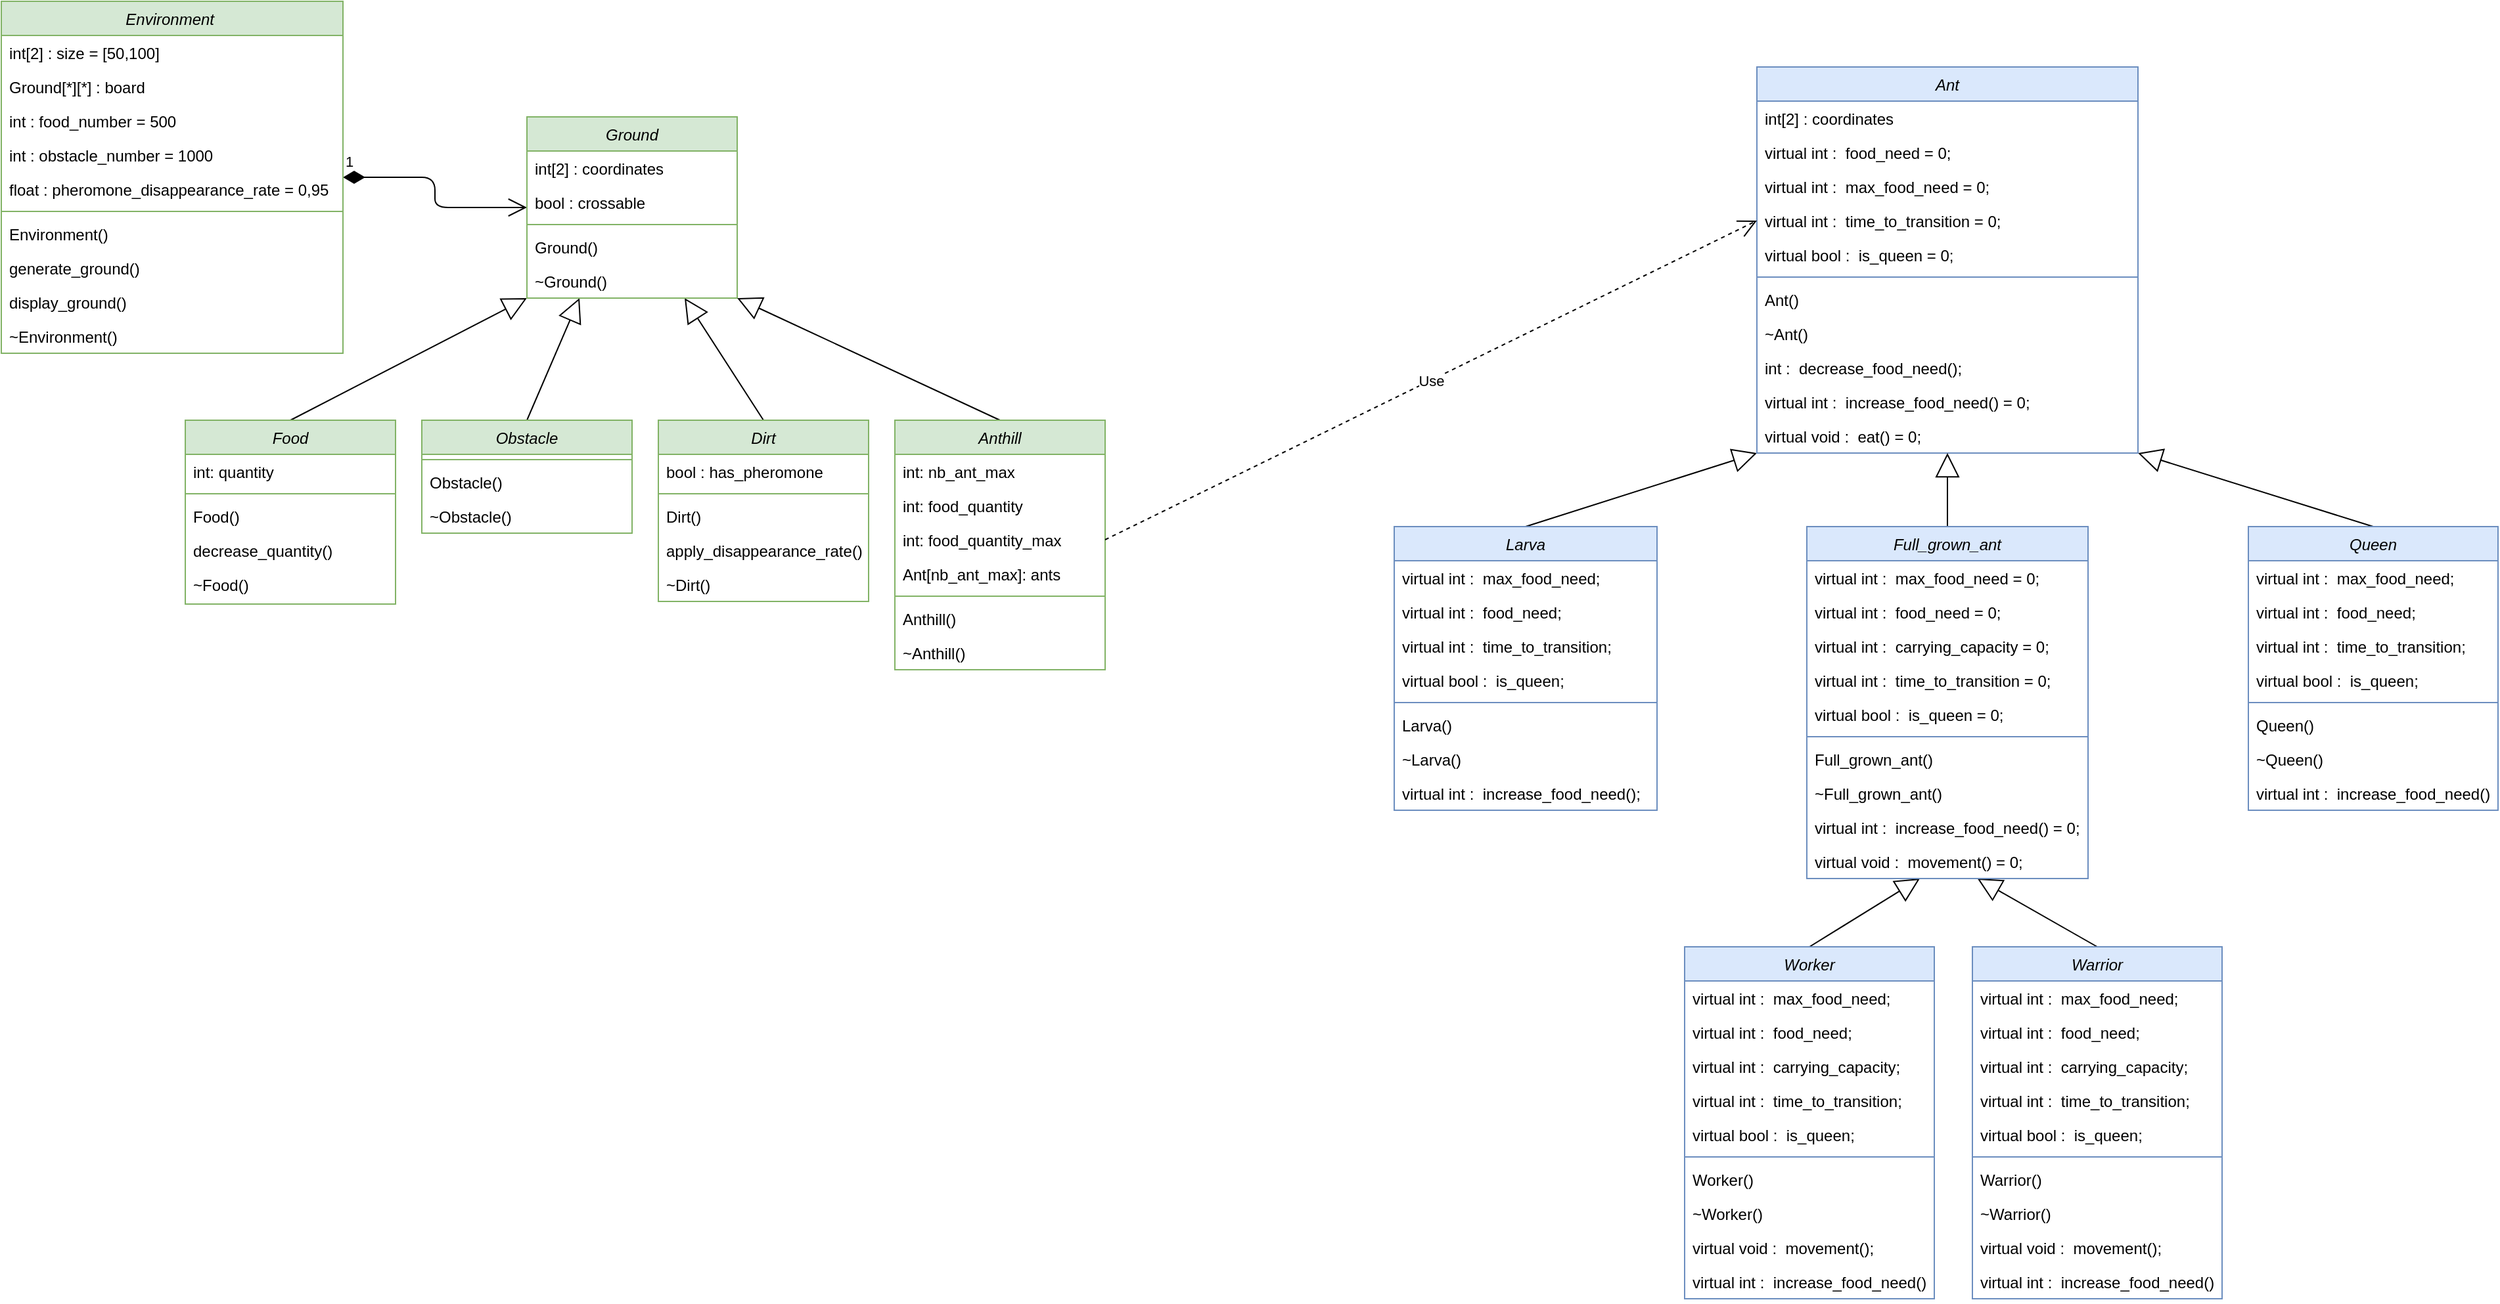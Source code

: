 <mxfile version="13.1.2" type="github">
  <diagram id="ChKBXfdBBblxMw21lUqK" name="Page-1">
    <mxGraphModel dx="1497" dy="802" grid="1" gridSize="10" guides="1" tooltips="1" connect="1" arrows="1" fold="1" page="1" pageScale="1" pageWidth="827" pageHeight="1169" math="0" shadow="0">
      <root>
        <mxCell id="0" />
        <mxCell id="1" parent="0" />
        <mxCell id="kgkIl_F4Eej_qxn1qPEl-1" value="1" style="endArrow=open;html=1;endSize=12;startArrow=diamondThin;startSize=14;startFill=1;edgeStyle=orthogonalEdgeStyle;align=left;verticalAlign=bottom;exitX=1;exitY=0.5;exitDx=0;exitDy=0;entryX=0;entryY=0.5;entryDx=0;entryDy=0;" parent="1" source="kgkIl_F4Eej_qxn1qPEl-5" target="kgkIl_F4Eej_qxn1qPEl-16" edge="1">
          <mxGeometry x="-1" y="3" relative="1" as="geometry">
            <mxPoint x="340" y="290" as="sourcePoint" />
            <mxPoint x="410" y="230" as="targetPoint" />
          </mxGeometry>
        </mxCell>
        <mxCell id="kgkIl_F4Eej_qxn1qPEl-2" value="" style="endArrow=block;endSize=16;endFill=0;html=1;exitX=0.5;exitY=0;exitDx=0;exitDy=0;entryX=0;entryY=1;entryDx=0;entryDy=0;" parent="1" source="kgkIl_F4Eej_qxn1qPEl-20" target="kgkIl_F4Eej_qxn1qPEl-16" edge="1">
          <mxGeometry width="160" relative="1" as="geometry">
            <mxPoint x="330" y="190" as="sourcePoint" />
            <mxPoint x="490" y="190" as="targetPoint" />
          </mxGeometry>
        </mxCell>
        <mxCell id="kgkIl_F4Eej_qxn1qPEl-3" value="" style="endArrow=block;endSize=16;endFill=0;html=1;exitX=0.5;exitY=0;exitDx=0;exitDy=0;entryX=0.25;entryY=1;entryDx=0;entryDy=0;" parent="1" source="kgkIl_F4Eej_qxn1qPEl-32" target="kgkIl_F4Eej_qxn1qPEl-16" edge="1">
          <mxGeometry width="160" relative="1" as="geometry">
            <mxPoint x="400" y="320" as="sourcePoint" />
            <mxPoint x="480" y="200" as="targetPoint" />
          </mxGeometry>
        </mxCell>
        <mxCell id="kgkIl_F4Eej_qxn1qPEl-4" value="" style="endArrow=block;endSize=16;endFill=0;html=1;exitX=0.5;exitY=0;exitDx=0;exitDy=0;entryX=0.75;entryY=1;entryDx=0;entryDy=0;" parent="1" source="kgkIl_F4Eej_qxn1qPEl-26" target="kgkIl_F4Eej_qxn1qPEl-16" edge="1">
          <mxGeometry width="160" relative="1" as="geometry">
            <mxPoint x="410" y="330" as="sourcePoint" />
            <mxPoint x="540" y="250" as="targetPoint" />
            <Array as="points" />
          </mxGeometry>
        </mxCell>
        <mxCell id="kgkIl_F4Eej_qxn1qPEl-5" value="Environment " style="swimlane;fontStyle=2;align=center;verticalAlign=top;childLayout=stackLayout;horizontal=1;startSize=26;horizontalStack=0;resizeParent=1;resizeLast=0;collapsible=1;marginBottom=0;rounded=0;shadow=0;strokeWidth=1;fillColor=#d5e8d4;strokeColor=#82b366;" parent="1" vertex="1">
          <mxGeometry x="40" y="70" width="260" height="268" as="geometry">
            <mxRectangle x="160" y="172" width="160" height="26" as="alternateBounds" />
          </mxGeometry>
        </mxCell>
        <mxCell id="kgkIl_F4Eej_qxn1qPEl-6" value="int[2] : size = [50,100]" style="text;align=left;verticalAlign=top;spacingLeft=4;spacingRight=4;overflow=hidden;rotatable=0;points=[[0,0.5],[1,0.5]];portConstraint=eastwest;fontStyle=0;fontSize=12;" parent="kgkIl_F4Eej_qxn1qPEl-5" vertex="1">
          <mxGeometry y="26" width="260" height="26" as="geometry" />
        </mxCell>
        <mxCell id="kgkIl_F4Eej_qxn1qPEl-7" value="Ground[*][*] : board" style="text;align=left;verticalAlign=top;spacingLeft=4;spacingRight=4;overflow=hidden;rotatable=0;points=[[0,0.5],[1,0.5]];portConstraint=eastwest;" parent="kgkIl_F4Eej_qxn1qPEl-5" vertex="1">
          <mxGeometry y="52" width="260" height="26" as="geometry" />
        </mxCell>
        <mxCell id="kgkIl_F4Eej_qxn1qPEl-8" value="int : food_number = 500" style="text;align=left;verticalAlign=top;spacingLeft=4;spacingRight=4;overflow=hidden;rotatable=0;points=[[0,0.5],[1,0.5]];portConstraint=eastwest;rounded=0;shadow=0;html=0;" parent="kgkIl_F4Eej_qxn1qPEl-5" vertex="1">
          <mxGeometry y="78" width="260" height="26" as="geometry" />
        </mxCell>
        <mxCell id="kgkIl_F4Eej_qxn1qPEl-9" value="int : obstacle_number = 1000" style="text;align=left;verticalAlign=top;spacingLeft=4;spacingRight=4;overflow=hidden;rotatable=0;points=[[0,0.5],[1,0.5]];portConstraint=eastwest;rounded=0;shadow=0;html=0;" parent="kgkIl_F4Eej_qxn1qPEl-5" vertex="1">
          <mxGeometry y="104" width="260" height="26" as="geometry" />
        </mxCell>
        <mxCell id="kgkIl_F4Eej_qxn1qPEl-10" value="float : pheromone_disappearance_rate = 0,95" style="text;align=left;verticalAlign=top;spacingLeft=4;spacingRight=4;overflow=hidden;rotatable=0;points=[[0,0.5],[1,0.5]];portConstraint=eastwest;rounded=0;shadow=0;html=0;" parent="kgkIl_F4Eej_qxn1qPEl-5" vertex="1">
          <mxGeometry y="130" width="260" height="26" as="geometry" />
        </mxCell>
        <mxCell id="kgkIl_F4Eej_qxn1qPEl-11" value="" style="line;html=1;strokeWidth=1;align=left;verticalAlign=middle;spacingTop=-1;spacingLeft=3;spacingRight=3;rotatable=0;labelPosition=right;points=[];portConstraint=eastwest;fillColor=#d5e8d4;strokeColor=#82b366;" parent="kgkIl_F4Eej_qxn1qPEl-5" vertex="1">
          <mxGeometry y="156" width="260" height="8" as="geometry" />
        </mxCell>
        <mxCell id="kgkIl_F4Eej_qxn1qPEl-12" value="Environment()" style="text;align=left;verticalAlign=top;spacingLeft=4;spacingRight=4;overflow=hidden;rotatable=0;points=[[0,0.5],[1,0.5]];portConstraint=eastwest;" parent="kgkIl_F4Eej_qxn1qPEl-5" vertex="1">
          <mxGeometry y="164" width="260" height="26" as="geometry" />
        </mxCell>
        <mxCell id="kgkIl_F4Eej_qxn1qPEl-13" value="generate_ground()" style="text;align=left;verticalAlign=top;spacingLeft=4;spacingRight=4;overflow=hidden;rotatable=0;points=[[0,0.5],[1,0.5]];portConstraint=eastwest;" parent="kgkIl_F4Eej_qxn1qPEl-5" vertex="1">
          <mxGeometry y="190" width="260" height="26" as="geometry" />
        </mxCell>
        <mxCell id="kgkIl_F4Eej_qxn1qPEl-14" value="display_ground()" style="text;align=left;verticalAlign=top;spacingLeft=4;spacingRight=4;overflow=hidden;rotatable=0;points=[[0,0.5],[1,0.5]];portConstraint=eastwest;" parent="kgkIl_F4Eej_qxn1qPEl-5" vertex="1">
          <mxGeometry y="216" width="260" height="26" as="geometry" />
        </mxCell>
        <mxCell id="kgkIl_F4Eej_qxn1qPEl-15" value="~Environment()" style="text;align=left;verticalAlign=top;spacingLeft=4;spacingRight=4;overflow=hidden;rotatable=0;points=[[0,0.5],[1,0.5]];portConstraint=eastwest;" parent="kgkIl_F4Eej_qxn1qPEl-5" vertex="1">
          <mxGeometry y="242" width="260" height="26" as="geometry" />
        </mxCell>
        <mxCell id="kgkIl_F4Eej_qxn1qPEl-16" value="Ground" style="swimlane;fontStyle=2;align=center;verticalAlign=top;childLayout=stackLayout;horizontal=1;startSize=26;horizontalStack=0;resizeParent=1;resizeLast=0;collapsible=1;marginBottom=0;rounded=0;shadow=0;strokeWidth=1;fillColor=#d5e8d4;strokeColor=#82b366;" parent="1" vertex="1">
          <mxGeometry x="440" y="158" width="160" height="138" as="geometry">
            <mxRectangle x="480" y="125" width="160" height="26" as="alternateBounds" />
          </mxGeometry>
        </mxCell>
        <mxCell id="kgkIl_F4Eej_qxn1qPEl-17" value="int[2] : coordinates" style="text;align=left;verticalAlign=top;spacingLeft=4;spacingRight=4;overflow=hidden;rotatable=0;points=[[0,0.5],[1,0.5]];portConstraint=eastwest;" parent="kgkIl_F4Eej_qxn1qPEl-16" vertex="1">
          <mxGeometry y="26" width="160" height="26" as="geometry" />
        </mxCell>
        <mxCell id="kgkIl_F4Eej_qxn1qPEl-18" value="bool : crossable" style="text;align=left;verticalAlign=top;spacingLeft=4;spacingRight=4;overflow=hidden;rotatable=0;points=[[0,0.5],[1,0.5]];portConstraint=eastwest;" parent="kgkIl_F4Eej_qxn1qPEl-16" vertex="1">
          <mxGeometry y="52" width="160" height="26" as="geometry" />
        </mxCell>
        <mxCell id="kgkIl_F4Eej_qxn1qPEl-19" value="" style="line;html=1;strokeWidth=1;align=left;verticalAlign=middle;spacingTop=-1;spacingLeft=3;spacingRight=3;rotatable=0;labelPosition=right;points=[];portConstraint=eastwest;fillColor=#d5e8d4;strokeColor=#82b366;" parent="kgkIl_F4Eej_qxn1qPEl-16" vertex="1">
          <mxGeometry y="78" width="160" height="8" as="geometry" />
        </mxCell>
        <mxCell id="8NbpXaSffSvyTPDVv6Rb-91" value="Ground()" style="text;align=left;verticalAlign=top;spacingLeft=4;spacingRight=4;overflow=hidden;rotatable=0;points=[[0,0.5],[1,0.5]];portConstraint=eastwest;" vertex="1" parent="kgkIl_F4Eej_qxn1qPEl-16">
          <mxGeometry y="86" width="160" height="26" as="geometry" />
        </mxCell>
        <mxCell id="8NbpXaSffSvyTPDVv6Rb-92" value="~Ground()" style="text;align=left;verticalAlign=top;spacingLeft=4;spacingRight=4;overflow=hidden;rotatable=0;points=[[0,0.5],[1,0.5]];portConstraint=eastwest;" vertex="1" parent="kgkIl_F4Eej_qxn1qPEl-16">
          <mxGeometry y="112" width="160" height="26" as="geometry" />
        </mxCell>
        <mxCell id="8NbpXaSffSvyTPDVv6Rb-9" value="" style="endArrow=block;endSize=16;endFill=0;html=1;exitX=0.5;exitY=0;exitDx=0;exitDy=0;entryX=1;entryY=1;entryDx=0;entryDy=0;" edge="1" parent="1" source="8NbpXaSffSvyTPDVv6Rb-1" target="kgkIl_F4Eej_qxn1qPEl-16">
          <mxGeometry width="160" relative="1" as="geometry">
            <mxPoint x="827" y="358" as="sourcePoint" />
            <mxPoint x="687" y="220" as="targetPoint" />
            <Array as="points" />
          </mxGeometry>
        </mxCell>
        <mxCell id="kgkIl_F4Eej_qxn1qPEl-26" value="Dirt" style="swimlane;fontStyle=2;align=center;verticalAlign=top;childLayout=stackLayout;horizontal=1;startSize=26;horizontalStack=0;resizeParent=1;resizeLast=0;collapsible=1;marginBottom=0;rounded=0;shadow=0;strokeWidth=1;fillColor=#d5e8d4;strokeColor=#82b366;" parent="1" vertex="1">
          <mxGeometry x="540" y="389" width="160" height="138" as="geometry">
            <mxRectangle x="667" y="380" width="160" height="26" as="alternateBounds" />
          </mxGeometry>
        </mxCell>
        <mxCell id="kgkIl_F4Eej_qxn1qPEl-27" value="bool : has_pheromone" style="text;align=left;verticalAlign=top;spacingLeft=4;spacingRight=4;overflow=hidden;rotatable=0;points=[[0,0.5],[1,0.5]];portConstraint=eastwest;" parent="kgkIl_F4Eej_qxn1qPEl-26" vertex="1">
          <mxGeometry y="26" width="160" height="26" as="geometry" />
        </mxCell>
        <mxCell id="kgkIl_F4Eej_qxn1qPEl-28" value="" style="line;html=1;strokeWidth=1;align=left;verticalAlign=middle;spacingTop=-1;spacingLeft=3;spacingRight=3;rotatable=0;labelPosition=right;points=[];portConstraint=eastwest;fillColor=#d5e8d4;strokeColor=#82b366;" parent="kgkIl_F4Eej_qxn1qPEl-26" vertex="1">
          <mxGeometry y="52" width="160" height="8" as="geometry" />
        </mxCell>
        <mxCell id="kgkIl_F4Eej_qxn1qPEl-29" value="Dirt()" style="text;align=left;verticalAlign=top;spacingLeft=4;spacingRight=4;overflow=hidden;rotatable=0;points=[[0,0.5],[1,0.5]];portConstraint=eastwest;" parent="kgkIl_F4Eej_qxn1qPEl-26" vertex="1">
          <mxGeometry y="60" width="160" height="26" as="geometry" />
        </mxCell>
        <mxCell id="kgkIl_F4Eej_qxn1qPEl-30" value="apply_disappearance_rate()" style="text;align=left;verticalAlign=top;spacingLeft=4;spacingRight=4;overflow=hidden;rotatable=0;points=[[0,0.5],[1,0.5]];portConstraint=eastwest;" parent="kgkIl_F4Eej_qxn1qPEl-26" vertex="1">
          <mxGeometry y="86" width="160" height="26" as="geometry" />
        </mxCell>
        <mxCell id="kgkIl_F4Eej_qxn1qPEl-31" value="~Dirt()" style="text;align=left;verticalAlign=top;spacingLeft=4;spacingRight=4;overflow=hidden;rotatable=0;points=[[0,0.5],[1,0.5]];portConstraint=eastwest;" parent="kgkIl_F4Eej_qxn1qPEl-26" vertex="1">
          <mxGeometry y="112" width="160" height="26" as="geometry" />
        </mxCell>
        <mxCell id="kgkIl_F4Eej_qxn1qPEl-32" value="Obstacle" style="swimlane;fontStyle=2;align=center;verticalAlign=top;childLayout=stackLayout;horizontal=1;startSize=26;horizontalStack=0;resizeParent=1;resizeLast=0;collapsible=1;marginBottom=0;rounded=0;shadow=0;strokeWidth=1;fillColor=#d5e8d4;strokeColor=#82b366;" parent="1" vertex="1">
          <mxGeometry x="360" y="389" width="160" height="86" as="geometry">
            <mxRectangle x="480" y="380" width="160" height="26" as="alternateBounds" />
          </mxGeometry>
        </mxCell>
        <mxCell id="kgkIl_F4Eej_qxn1qPEl-33" value="" style="line;html=1;strokeWidth=1;align=left;verticalAlign=middle;spacingTop=-1;spacingLeft=3;spacingRight=3;rotatable=0;labelPosition=right;points=[];portConstraint=eastwest;fillColor=#d5e8d4;strokeColor=#82b366;" parent="kgkIl_F4Eej_qxn1qPEl-32" vertex="1">
          <mxGeometry y="26" width="160" height="8" as="geometry" />
        </mxCell>
        <mxCell id="kgkIl_F4Eej_qxn1qPEl-34" value="Obstacle()" style="text;align=left;verticalAlign=top;spacingLeft=4;spacingRight=4;overflow=hidden;rotatable=0;points=[[0,0.5],[1,0.5]];portConstraint=eastwest;" parent="kgkIl_F4Eej_qxn1qPEl-32" vertex="1">
          <mxGeometry y="34" width="160" height="26" as="geometry" />
        </mxCell>
        <mxCell id="kgkIl_F4Eej_qxn1qPEl-35" value="~Obstacle()" style="text;align=left;verticalAlign=top;spacingLeft=4;spacingRight=4;overflow=hidden;rotatable=0;points=[[0,0.5],[1,0.5]];portConstraint=eastwest;" parent="kgkIl_F4Eej_qxn1qPEl-32" vertex="1">
          <mxGeometry y="60" width="160" height="26" as="geometry" />
        </mxCell>
        <mxCell id="kgkIl_F4Eej_qxn1qPEl-20" value="Food" style="swimlane;fontStyle=2;align=center;verticalAlign=top;childLayout=stackLayout;horizontal=1;startSize=26;horizontalStack=0;resizeParent=1;resizeLast=0;collapsible=1;marginBottom=0;rounded=0;shadow=0;strokeWidth=1;fillColor=#d5e8d4;strokeColor=#82b366;" parent="1" vertex="1">
          <mxGeometry x="180" y="389" width="160" height="140" as="geometry">
            <mxRectangle x="300" y="380" width="160" height="26" as="alternateBounds" />
          </mxGeometry>
        </mxCell>
        <mxCell id="kgkIl_F4Eej_qxn1qPEl-21" value="int: quantity" style="text;align=left;verticalAlign=top;spacingLeft=4;spacingRight=4;overflow=hidden;rotatable=0;points=[[0,0.5],[1,0.5]];portConstraint=eastwest;" parent="kgkIl_F4Eej_qxn1qPEl-20" vertex="1">
          <mxGeometry y="26" width="160" height="26" as="geometry" />
        </mxCell>
        <mxCell id="kgkIl_F4Eej_qxn1qPEl-22" value="" style="line;html=1;strokeWidth=1;align=left;verticalAlign=middle;spacingTop=-1;spacingLeft=3;spacingRight=3;rotatable=0;labelPosition=right;points=[];portConstraint=eastwest;fillColor=#d5e8d4;strokeColor=#82b366;" parent="kgkIl_F4Eej_qxn1qPEl-20" vertex="1">
          <mxGeometry y="52" width="160" height="8" as="geometry" />
        </mxCell>
        <mxCell id="kgkIl_F4Eej_qxn1qPEl-23" value="Food()" style="text;align=left;verticalAlign=top;spacingLeft=4;spacingRight=4;overflow=hidden;rotatable=0;points=[[0,0.5],[1,0.5]];portConstraint=eastwest;" parent="kgkIl_F4Eej_qxn1qPEl-20" vertex="1">
          <mxGeometry y="60" width="160" height="26" as="geometry" />
        </mxCell>
        <mxCell id="kgkIl_F4Eej_qxn1qPEl-24" value="decrease_quantity()" style="text;align=left;verticalAlign=top;spacingLeft=4;spacingRight=4;overflow=hidden;rotatable=0;points=[[0,0.5],[1,0.5]];portConstraint=eastwest;" parent="kgkIl_F4Eej_qxn1qPEl-20" vertex="1">
          <mxGeometry y="86" width="160" height="26" as="geometry" />
        </mxCell>
        <mxCell id="kgkIl_F4Eej_qxn1qPEl-25" value="~Food()" style="text;align=left;verticalAlign=top;spacingLeft=4;spacingRight=4;overflow=hidden;rotatable=0;points=[[0,0.5],[1,0.5]];portConstraint=eastwest;" parent="kgkIl_F4Eej_qxn1qPEl-20" vertex="1">
          <mxGeometry y="112" width="160" height="26" as="geometry" />
        </mxCell>
        <mxCell id="8NbpXaSffSvyTPDVv6Rb-1" value="Anthill" style="swimlane;fontStyle=2;align=center;verticalAlign=top;childLayout=stackLayout;horizontal=1;startSize=26;horizontalStack=0;resizeParent=1;resizeLast=0;collapsible=1;marginBottom=0;rounded=0;shadow=0;strokeWidth=1;fillColor=#d5e8d4;strokeColor=#82b366;" vertex="1" parent="1">
          <mxGeometry x="720" y="389" width="160" height="190" as="geometry">
            <mxRectangle x="480" y="380" width="160" height="26" as="alternateBounds" />
          </mxGeometry>
        </mxCell>
        <mxCell id="8NbpXaSffSvyTPDVv6Rb-6" value="int: nb_ant_max" style="text;align=left;verticalAlign=top;spacingLeft=4;spacingRight=4;overflow=hidden;rotatable=0;points=[[0,0.5],[1,0.5]];portConstraint=eastwest;" vertex="1" parent="8NbpXaSffSvyTPDVv6Rb-1">
          <mxGeometry y="26" width="160" height="26" as="geometry" />
        </mxCell>
        <mxCell id="8NbpXaSffSvyTPDVv6Rb-79" value="int: food_quantity" style="text;align=left;verticalAlign=top;spacingLeft=4;spacingRight=4;overflow=hidden;rotatable=0;points=[[0,0.5],[1,0.5]];portConstraint=eastwest;" vertex="1" parent="8NbpXaSffSvyTPDVv6Rb-1">
          <mxGeometry y="52" width="160" height="26" as="geometry" />
        </mxCell>
        <mxCell id="8NbpXaSffSvyTPDVv6Rb-7" value="int: food_quantity_max" style="text;align=left;verticalAlign=top;spacingLeft=4;spacingRight=4;overflow=hidden;rotatable=0;points=[[0,0.5],[1,0.5]];portConstraint=eastwest;" vertex="1" parent="8NbpXaSffSvyTPDVv6Rb-1">
          <mxGeometry y="78" width="160" height="26" as="geometry" />
        </mxCell>
        <mxCell id="8NbpXaSffSvyTPDVv6Rb-86" value="Ant[nb_ant_max]: ants" style="text;align=left;verticalAlign=top;spacingLeft=4;spacingRight=4;overflow=hidden;rotatable=0;points=[[0,0.5],[1,0.5]];portConstraint=eastwest;" vertex="1" parent="8NbpXaSffSvyTPDVv6Rb-1">
          <mxGeometry y="104" width="160" height="26" as="geometry" />
        </mxCell>
        <mxCell id="8NbpXaSffSvyTPDVv6Rb-2" value="" style="line;html=1;strokeWidth=1;align=left;verticalAlign=middle;spacingTop=-1;spacingLeft=3;spacingRight=3;rotatable=0;labelPosition=right;points=[];portConstraint=eastwest;fillColor=#d5e8d4;strokeColor=#82b366;" vertex="1" parent="8NbpXaSffSvyTPDVv6Rb-1">
          <mxGeometry y="130" width="160" height="8" as="geometry" />
        </mxCell>
        <mxCell id="8NbpXaSffSvyTPDVv6Rb-3" value="Anthill()" style="text;align=left;verticalAlign=top;spacingLeft=4;spacingRight=4;overflow=hidden;rotatable=0;points=[[0,0.5],[1,0.5]];portConstraint=eastwest;" vertex="1" parent="8NbpXaSffSvyTPDVv6Rb-1">
          <mxGeometry y="138" width="160" height="26" as="geometry" />
        </mxCell>
        <mxCell id="8NbpXaSffSvyTPDVv6Rb-4" value="~Anthill()" style="text;align=left;verticalAlign=top;spacingLeft=4;spacingRight=4;overflow=hidden;rotatable=0;points=[[0,0.5],[1,0.5]];portConstraint=eastwest;" vertex="1" parent="8NbpXaSffSvyTPDVv6Rb-1">
          <mxGeometry y="164" width="160" height="26" as="geometry" />
        </mxCell>
        <mxCell id="8NbpXaSffSvyTPDVv6Rb-30" value="" style="endArrow=block;endSize=16;endFill=0;html=1;exitX=0.5;exitY=0;exitDx=0;exitDy=0;entryX=0;entryY=1;entryDx=0;entryDy=0;" edge="1" parent="1" source="8NbpXaSffSvyTPDVv6Rb-14" target="8NbpXaSffSvyTPDVv6Rb-10">
          <mxGeometry width="160" relative="1" as="geometry">
            <mxPoint x="1289.0" y="379" as="sourcePoint" />
            <mxPoint x="1089" y="240" as="targetPoint" />
            <Array as="points" />
          </mxGeometry>
        </mxCell>
        <mxCell id="8NbpXaSffSvyTPDVv6Rb-31" value="" style="endArrow=block;endSize=16;endFill=0;html=1;exitX=0.5;exitY=0;exitDx=0;exitDy=0;" edge="1" parent="1" source="8NbpXaSffSvyTPDVv6Rb-18" target="8NbpXaSffSvyTPDVv6Rb-61">
          <mxGeometry width="160" relative="1" as="geometry">
            <mxPoint x="1279.0" y="389" as="sourcePoint" />
            <mxPoint x="1450" y="480" as="targetPoint" />
            <Array as="points" />
          </mxGeometry>
        </mxCell>
        <mxCell id="8NbpXaSffSvyTPDVv6Rb-32" value="" style="endArrow=block;endSize=16;endFill=0;html=1;exitX=0.5;exitY=0;exitDx=0;exitDy=0;" edge="1" parent="1" source="8NbpXaSffSvyTPDVv6Rb-22" target="8NbpXaSffSvyTPDVv6Rb-61">
          <mxGeometry width="160" relative="1" as="geometry">
            <mxPoint x="1819.0" y="349" as="sourcePoint" />
            <mxPoint x="1520" y="510" as="targetPoint" />
            <Array as="points" />
          </mxGeometry>
        </mxCell>
        <mxCell id="8NbpXaSffSvyTPDVv6Rb-33" value="" style="endArrow=block;endSize=16;endFill=0;html=1;exitX=0.5;exitY=0;exitDx=0;exitDy=0;entryX=1;entryY=1;entryDx=0;entryDy=0;" edge="1" parent="1" source="8NbpXaSffSvyTPDVv6Rb-26" target="8NbpXaSffSvyTPDVv6Rb-10">
          <mxGeometry width="160" relative="1" as="geometry">
            <mxPoint x="879.0" y="429" as="sourcePoint" />
            <mxPoint x="679" y="290" as="targetPoint" />
            <Array as="points" />
          </mxGeometry>
        </mxCell>
        <mxCell id="8NbpXaSffSvyTPDVv6Rb-10" value="Ant" style="swimlane;fontStyle=2;align=center;verticalAlign=top;childLayout=stackLayout;horizontal=1;startSize=26;horizontalStack=0;resizeParent=1;resizeLast=0;collapsible=1;marginBottom=0;rounded=0;shadow=0;strokeWidth=1;fillColor=#dae8fc;strokeColor=#6c8ebf;" vertex="1" parent="1">
          <mxGeometry x="1376" y="120" width="290" height="294" as="geometry">
            <mxRectangle x="480" y="125" width="160" height="26" as="alternateBounds" />
          </mxGeometry>
        </mxCell>
        <mxCell id="8NbpXaSffSvyTPDVv6Rb-11" value="int[2] : coordinates" style="text;align=left;verticalAlign=top;spacingLeft=4;spacingRight=4;overflow=hidden;rotatable=0;points=[[0,0.5],[1,0.5]];portConstraint=eastwest;" vertex="1" parent="8NbpXaSffSvyTPDVv6Rb-10">
          <mxGeometry y="26" width="290" height="26" as="geometry" />
        </mxCell>
        <mxCell id="8NbpXaSffSvyTPDVv6Rb-12" value="virtual int :  food_need = 0;" style="text;align=left;verticalAlign=top;spacingLeft=4;spacingRight=4;overflow=hidden;rotatable=0;points=[[0,0.5],[1,0.5]];portConstraint=eastwest;" vertex="1" parent="8NbpXaSffSvyTPDVv6Rb-10">
          <mxGeometry y="52" width="290" height="26" as="geometry" />
        </mxCell>
        <mxCell id="8NbpXaSffSvyTPDVv6Rb-37" value="virtual int :  max_food_need = 0;" style="text;align=left;verticalAlign=top;spacingLeft=4;spacingRight=4;overflow=hidden;rotatable=0;points=[[0,0.5],[1,0.5]];portConstraint=eastwest;" vertex="1" parent="8NbpXaSffSvyTPDVv6Rb-10">
          <mxGeometry y="78" width="290" height="26" as="geometry" />
        </mxCell>
        <mxCell id="8NbpXaSffSvyTPDVv6Rb-66" value="virtual int :  time_to_transition = 0;" style="text;align=left;verticalAlign=top;spacingLeft=4;spacingRight=4;overflow=hidden;rotatable=0;points=[[0,0.5],[1,0.5]];portConstraint=eastwest;" vertex="1" parent="8NbpXaSffSvyTPDVv6Rb-10">
          <mxGeometry y="104" width="290" height="26" as="geometry" />
        </mxCell>
        <mxCell id="8NbpXaSffSvyTPDVv6Rb-81" value="virtual bool :  is_queen = 0;" style="text;align=left;verticalAlign=top;spacingLeft=4;spacingRight=4;overflow=hidden;rotatable=0;points=[[0,0.5],[1,0.5]];portConstraint=eastwest;" vertex="1" parent="8NbpXaSffSvyTPDVv6Rb-10">
          <mxGeometry y="130" width="290" height="26" as="geometry" />
        </mxCell>
        <mxCell id="8NbpXaSffSvyTPDVv6Rb-13" value="" style="line;html=1;strokeWidth=1;align=left;verticalAlign=middle;spacingTop=-1;spacingLeft=3;spacingRight=3;rotatable=0;labelPosition=right;points=[];portConstraint=eastwest;fillColor=#dae8fc;strokeColor=#6c8ebf;" vertex="1" parent="8NbpXaSffSvyTPDVv6Rb-10">
          <mxGeometry y="156" width="290" height="8" as="geometry" />
        </mxCell>
        <mxCell id="8NbpXaSffSvyTPDVv6Rb-93" value="Ant()" style="text;align=left;verticalAlign=top;spacingLeft=4;spacingRight=4;overflow=hidden;rotatable=0;points=[[0,0.5],[1,0.5]];portConstraint=eastwest;" vertex="1" parent="8NbpXaSffSvyTPDVv6Rb-10">
          <mxGeometry y="164" width="290" height="26" as="geometry" />
        </mxCell>
        <mxCell id="8NbpXaSffSvyTPDVv6Rb-94" value="~Ant()" style="text;align=left;verticalAlign=top;spacingLeft=4;spacingRight=4;overflow=hidden;rotatable=0;points=[[0,0.5],[1,0.5]];portConstraint=eastwest;" vertex="1" parent="8NbpXaSffSvyTPDVv6Rb-10">
          <mxGeometry y="190" width="290" height="26" as="geometry" />
        </mxCell>
        <mxCell id="8NbpXaSffSvyTPDVv6Rb-41" value="int :  decrease_food_need();" style="text;align=left;verticalAlign=top;spacingLeft=4;spacingRight=4;overflow=hidden;rotatable=0;points=[[0,0.5],[1,0.5]];portConstraint=eastwest;" vertex="1" parent="8NbpXaSffSvyTPDVv6Rb-10">
          <mxGeometry y="216" width="290" height="26" as="geometry" />
        </mxCell>
        <mxCell id="8NbpXaSffSvyTPDVv6Rb-51" value="virtual int :  increase_food_need() = 0;" style="text;align=left;verticalAlign=top;spacingLeft=4;spacingRight=4;overflow=hidden;rotatable=0;points=[[0,0.5],[1,0.5]];portConstraint=eastwest;" vertex="1" parent="8NbpXaSffSvyTPDVv6Rb-10">
          <mxGeometry y="242" width="290" height="26" as="geometry" />
        </mxCell>
        <mxCell id="8NbpXaSffSvyTPDVv6Rb-72" value="virtual void :  eat() = 0;" style="text;align=left;verticalAlign=top;spacingLeft=4;spacingRight=4;overflow=hidden;rotatable=0;points=[[0,0.5],[1,0.5]];portConstraint=eastwest;" vertex="1" parent="8NbpXaSffSvyTPDVv6Rb-10">
          <mxGeometry y="268" width="290" height="26" as="geometry" />
        </mxCell>
        <mxCell id="8NbpXaSffSvyTPDVv6Rb-60" value="" style="endArrow=block;endSize=16;endFill=0;html=1;exitX=0.5;exitY=0;exitDx=0;exitDy=0;entryX=0.5;entryY=1;entryDx=0;entryDy=0;" edge="1" parent="1" source="8NbpXaSffSvyTPDVv6Rb-55" target="8NbpXaSffSvyTPDVv6Rb-10">
          <mxGeometry width="160" relative="1" as="geometry">
            <mxPoint x="1190" y="410.0" as="sourcePoint" />
            <mxPoint x="1386" y="320.0" as="targetPoint" />
            <Array as="points" />
          </mxGeometry>
        </mxCell>
        <mxCell id="8NbpXaSffSvyTPDVv6Rb-87" value="Use" style="endArrow=open;endSize=12;dashed=1;html=1;exitX=1;exitY=0.5;exitDx=0;exitDy=0;entryX=0;entryY=0.5;entryDx=0;entryDy=0;" edge="1" parent="1" source="8NbpXaSffSvyTPDVv6Rb-7" target="8NbpXaSffSvyTPDVv6Rb-66">
          <mxGeometry width="160" relative="1" as="geometry">
            <mxPoint x="980" y="400" as="sourcePoint" />
            <mxPoint x="1140" y="400" as="targetPoint" />
          </mxGeometry>
        </mxCell>
        <mxCell id="8NbpXaSffSvyTPDVv6Rb-55" value="Full_grown_ant" style="swimlane;fontStyle=2;align=center;verticalAlign=top;childLayout=stackLayout;horizontal=1;startSize=26;horizontalStack=0;resizeParent=1;resizeLast=0;collapsible=1;marginBottom=0;rounded=0;shadow=0;strokeWidth=1;fillColor=#dae8fc;strokeColor=#6c8ebf;" vertex="1" parent="1">
          <mxGeometry x="1414" y="470" width="214" height="268" as="geometry">
            <mxRectangle x="480" y="125" width="160" height="26" as="alternateBounds" />
          </mxGeometry>
        </mxCell>
        <mxCell id="8NbpXaSffSvyTPDVv6Rb-56" value="virtual int :  max_food_need = 0;" style="text;align=left;verticalAlign=top;spacingLeft=4;spacingRight=4;overflow=hidden;rotatable=0;points=[[0,0.5],[1,0.5]];portConstraint=eastwest;" vertex="1" parent="8NbpXaSffSvyTPDVv6Rb-55">
          <mxGeometry y="26" width="214" height="26" as="geometry" />
        </mxCell>
        <mxCell id="8NbpXaSffSvyTPDVv6Rb-57" value="virtual int :  food_need = 0;" style="text;align=left;verticalAlign=top;spacingLeft=4;spacingRight=4;overflow=hidden;rotatable=0;points=[[0,0.5],[1,0.5]];portConstraint=eastwest;" vertex="1" parent="8NbpXaSffSvyTPDVv6Rb-55">
          <mxGeometry y="52" width="214" height="26" as="geometry" />
        </mxCell>
        <mxCell id="8NbpXaSffSvyTPDVv6Rb-63" value="virtual int :  carrying_capacity = 0;" style="text;align=left;verticalAlign=top;spacingLeft=4;spacingRight=4;overflow=hidden;rotatable=0;points=[[0,0.5],[1,0.5]];portConstraint=eastwest;" vertex="1" parent="8NbpXaSffSvyTPDVv6Rb-55">
          <mxGeometry y="78" width="214" height="26" as="geometry" />
        </mxCell>
        <mxCell id="8NbpXaSffSvyTPDVv6Rb-68" value="virtual int :  time_to_transition = 0;" style="text;align=left;verticalAlign=top;spacingLeft=4;spacingRight=4;overflow=hidden;rotatable=0;points=[[0,0.5],[1,0.5]];portConstraint=eastwest;" vertex="1" parent="8NbpXaSffSvyTPDVv6Rb-55">
          <mxGeometry y="104" width="214" height="26" as="geometry" />
        </mxCell>
        <mxCell id="8NbpXaSffSvyTPDVv6Rb-80" value="virtual bool :  is_queen = 0;" style="text;align=left;verticalAlign=top;spacingLeft=4;spacingRight=4;overflow=hidden;rotatable=0;points=[[0,0.5],[1,0.5]];portConstraint=eastwest;" vertex="1" parent="8NbpXaSffSvyTPDVv6Rb-55">
          <mxGeometry y="130" width="214" height="26" as="geometry" />
        </mxCell>
        <mxCell id="8NbpXaSffSvyTPDVv6Rb-58" value="" style="line;html=1;strokeWidth=1;align=left;verticalAlign=middle;spacingTop=-1;spacingLeft=3;spacingRight=3;rotatable=0;labelPosition=right;points=[];portConstraint=eastwest;fillColor=#dae8fc;strokeColor=#6c8ebf;" vertex="1" parent="8NbpXaSffSvyTPDVv6Rb-55">
          <mxGeometry y="156" width="214" height="8" as="geometry" />
        </mxCell>
        <mxCell id="8NbpXaSffSvyTPDVv6Rb-97" value="Full_grown_ant()" style="text;align=left;verticalAlign=top;spacingLeft=4;spacingRight=4;overflow=hidden;rotatable=0;points=[[0,0.5],[1,0.5]];portConstraint=eastwest;" vertex="1" parent="8NbpXaSffSvyTPDVv6Rb-55">
          <mxGeometry y="164" width="214" height="26" as="geometry" />
        </mxCell>
        <mxCell id="8NbpXaSffSvyTPDVv6Rb-98" value="~Full_grown_ant()" style="text;align=left;verticalAlign=top;spacingLeft=4;spacingRight=4;overflow=hidden;rotatable=0;points=[[0,0.5],[1,0.5]];portConstraint=eastwest;" vertex="1" parent="8NbpXaSffSvyTPDVv6Rb-55">
          <mxGeometry y="190" width="214" height="26" as="geometry" />
        </mxCell>
        <mxCell id="8NbpXaSffSvyTPDVv6Rb-74" value="virtual int :  increase_food_need() = 0;" style="text;align=left;verticalAlign=top;spacingLeft=4;spacingRight=4;overflow=hidden;rotatable=0;points=[[0,0.5],[1,0.5]];portConstraint=eastwest;" vertex="1" parent="8NbpXaSffSvyTPDVv6Rb-55">
          <mxGeometry y="216" width="214" height="26" as="geometry" />
        </mxCell>
        <mxCell id="8NbpXaSffSvyTPDVv6Rb-61" value="virtual void :  movement() = 0;" style="text;align=left;verticalAlign=top;spacingLeft=4;spacingRight=4;overflow=hidden;rotatable=0;points=[[0,0.5],[1,0.5]];portConstraint=eastwest;" vertex="1" parent="8NbpXaSffSvyTPDVv6Rb-55">
          <mxGeometry y="242" width="214" height="26" as="geometry" />
        </mxCell>
        <mxCell id="8NbpXaSffSvyTPDVv6Rb-14" value="Larva" style="swimlane;fontStyle=2;align=center;verticalAlign=top;childLayout=stackLayout;horizontal=1;startSize=26;horizontalStack=0;resizeParent=1;resizeLast=0;collapsible=1;marginBottom=0;rounded=0;shadow=0;strokeWidth=1;fillColor=#dae8fc;strokeColor=#6c8ebf;" vertex="1" parent="1">
          <mxGeometry x="1100" y="470" width="200" height="216" as="geometry">
            <mxRectangle x="480" y="125" width="160" height="26" as="alternateBounds" />
          </mxGeometry>
        </mxCell>
        <mxCell id="8NbpXaSffSvyTPDVv6Rb-44" value="virtual int :  max_food_need;" style="text;align=left;verticalAlign=top;spacingLeft=4;spacingRight=4;overflow=hidden;rotatable=0;points=[[0,0.5],[1,0.5]];portConstraint=eastwest;" vertex="1" parent="8NbpXaSffSvyTPDVv6Rb-14">
          <mxGeometry y="26" width="200" height="26" as="geometry" />
        </mxCell>
        <mxCell id="8NbpXaSffSvyTPDVv6Rb-52" value="virtual int :  food_need;" style="text;align=left;verticalAlign=top;spacingLeft=4;spacingRight=4;overflow=hidden;rotatable=0;points=[[0,0.5],[1,0.5]];portConstraint=eastwest;" vertex="1" parent="8NbpXaSffSvyTPDVv6Rb-14">
          <mxGeometry y="52" width="200" height="26" as="geometry" />
        </mxCell>
        <mxCell id="8NbpXaSffSvyTPDVv6Rb-67" value="virtual int :  time_to_transition;" style="text;align=left;verticalAlign=top;spacingLeft=4;spacingRight=4;overflow=hidden;rotatable=0;points=[[0,0.5],[1,0.5]];portConstraint=eastwest;" vertex="1" parent="8NbpXaSffSvyTPDVv6Rb-14">
          <mxGeometry y="78" width="200" height="26" as="geometry" />
        </mxCell>
        <mxCell id="8NbpXaSffSvyTPDVv6Rb-43" value="virtual bool :  is_queen;" style="text;align=left;verticalAlign=top;spacingLeft=4;spacingRight=4;overflow=hidden;rotatable=0;points=[[0,0.5],[1,0.5]];portConstraint=eastwest;" vertex="1" parent="8NbpXaSffSvyTPDVv6Rb-14">
          <mxGeometry y="104" width="200" height="26" as="geometry" />
        </mxCell>
        <mxCell id="8NbpXaSffSvyTPDVv6Rb-17" value="" style="line;html=1;strokeWidth=1;align=left;verticalAlign=middle;spacingTop=-1;spacingLeft=3;spacingRight=3;rotatable=0;labelPosition=right;points=[];portConstraint=eastwest;fillColor=#dae8fc;strokeColor=#6c8ebf;" vertex="1" parent="8NbpXaSffSvyTPDVv6Rb-14">
          <mxGeometry y="130" width="200" height="8" as="geometry" />
        </mxCell>
        <mxCell id="8NbpXaSffSvyTPDVv6Rb-95" value="Larva()" style="text;align=left;verticalAlign=top;spacingLeft=4;spacingRight=4;overflow=hidden;rotatable=0;points=[[0,0.5],[1,0.5]];portConstraint=eastwest;" vertex="1" parent="8NbpXaSffSvyTPDVv6Rb-14">
          <mxGeometry y="138" width="200" height="26" as="geometry" />
        </mxCell>
        <mxCell id="8NbpXaSffSvyTPDVv6Rb-96" value="~Larva()" style="text;align=left;verticalAlign=top;spacingLeft=4;spacingRight=4;overflow=hidden;rotatable=0;points=[[0,0.5],[1,0.5]];portConstraint=eastwest;" vertex="1" parent="8NbpXaSffSvyTPDVv6Rb-14">
          <mxGeometry y="164" width="200" height="26" as="geometry" />
        </mxCell>
        <mxCell id="8NbpXaSffSvyTPDVv6Rb-73" value="virtual int :  increase_food_need();" style="text;align=left;verticalAlign=top;spacingLeft=4;spacingRight=4;overflow=hidden;rotatable=0;points=[[0,0.5],[1,0.5]];portConstraint=eastwest;" vertex="1" parent="8NbpXaSffSvyTPDVv6Rb-14">
          <mxGeometry y="190" width="200" height="26" as="geometry" />
        </mxCell>
        <mxCell id="8NbpXaSffSvyTPDVv6Rb-26" value="Queen" style="swimlane;fontStyle=2;align=center;verticalAlign=top;childLayout=stackLayout;horizontal=1;startSize=26;horizontalStack=0;resizeParent=1;resizeLast=0;collapsible=1;marginBottom=0;rounded=0;shadow=0;strokeWidth=1;fillColor=#dae8fc;strokeColor=#6c8ebf;" vertex="1" parent="1">
          <mxGeometry x="1750" y="470" width="190" height="216" as="geometry">
            <mxRectangle x="480" y="125" width="160" height="26" as="alternateBounds" />
          </mxGeometry>
        </mxCell>
        <mxCell id="8NbpXaSffSvyTPDVv6Rb-49" value="virtual int :  max_food_need;" style="text;align=left;verticalAlign=top;spacingLeft=4;spacingRight=4;overflow=hidden;rotatable=0;points=[[0,0.5],[1,0.5]];portConstraint=eastwest;" vertex="1" parent="8NbpXaSffSvyTPDVv6Rb-26">
          <mxGeometry y="26" width="190" height="26" as="geometry" />
        </mxCell>
        <mxCell id="8NbpXaSffSvyTPDVv6Rb-50" value="virtual int :  food_need;" style="text;align=left;verticalAlign=top;spacingLeft=4;spacingRight=4;overflow=hidden;rotatable=0;points=[[0,0.5],[1,0.5]];portConstraint=eastwest;" vertex="1" parent="8NbpXaSffSvyTPDVv6Rb-26">
          <mxGeometry y="52" width="190" height="26" as="geometry" />
        </mxCell>
        <mxCell id="8NbpXaSffSvyTPDVv6Rb-69" value="virtual int :  time_to_transition;" style="text;align=left;verticalAlign=top;spacingLeft=4;spacingRight=4;overflow=hidden;rotatable=0;points=[[0,0.5],[1,0.5]];portConstraint=eastwest;" vertex="1" parent="8NbpXaSffSvyTPDVv6Rb-26">
          <mxGeometry y="78" width="190" height="26" as="geometry" />
        </mxCell>
        <mxCell id="8NbpXaSffSvyTPDVv6Rb-82" value="virtual bool :  is_queen;" style="text;align=left;verticalAlign=top;spacingLeft=4;spacingRight=4;overflow=hidden;rotatable=0;points=[[0,0.5],[1,0.5]];portConstraint=eastwest;" vertex="1" parent="8NbpXaSffSvyTPDVv6Rb-26">
          <mxGeometry y="104" width="190" height="26" as="geometry" />
        </mxCell>
        <mxCell id="8NbpXaSffSvyTPDVv6Rb-29" value="" style="line;html=1;strokeWidth=1;align=left;verticalAlign=middle;spacingTop=-1;spacingLeft=3;spacingRight=3;rotatable=0;labelPosition=right;points=[];portConstraint=eastwest;fillColor=#dae8fc;strokeColor=#6c8ebf;" vertex="1" parent="8NbpXaSffSvyTPDVv6Rb-26">
          <mxGeometry y="130" width="190" height="8" as="geometry" />
        </mxCell>
        <mxCell id="8NbpXaSffSvyTPDVv6Rb-103" value="Queen()" style="text;align=left;verticalAlign=top;spacingLeft=4;spacingRight=4;overflow=hidden;rotatable=0;points=[[0,0.5],[1,0.5]];portConstraint=eastwest;" vertex="1" parent="8NbpXaSffSvyTPDVv6Rb-26">
          <mxGeometry y="138" width="190" height="26" as="geometry" />
        </mxCell>
        <mxCell id="8NbpXaSffSvyTPDVv6Rb-104" value="~Queen()" style="text;align=left;verticalAlign=top;spacingLeft=4;spacingRight=4;overflow=hidden;rotatable=0;points=[[0,0.5],[1,0.5]];portConstraint=eastwest;" vertex="1" parent="8NbpXaSffSvyTPDVv6Rb-26">
          <mxGeometry y="164" width="190" height="26" as="geometry" />
        </mxCell>
        <mxCell id="8NbpXaSffSvyTPDVv6Rb-75" value="virtual int :  increase_food_need();" style="text;align=left;verticalAlign=top;spacingLeft=4;spacingRight=4;overflow=hidden;rotatable=0;points=[[0,0.5],[1,0.5]];portConstraint=eastwest;" vertex="1" parent="8NbpXaSffSvyTPDVv6Rb-26">
          <mxGeometry y="190" width="190" height="26" as="geometry" />
        </mxCell>
        <mxCell id="8NbpXaSffSvyTPDVv6Rb-18" value="Worker" style="swimlane;fontStyle=2;align=center;verticalAlign=top;childLayout=stackLayout;horizontal=1;startSize=26;horizontalStack=0;resizeParent=1;resizeLast=0;collapsible=1;marginBottom=0;rounded=0;shadow=0;strokeWidth=1;fillColor=#dae8fc;strokeColor=#6c8ebf;" vertex="1" parent="1">
          <mxGeometry x="1321" y="790" width="190" height="268" as="geometry">
            <mxRectangle x="480" y="125" width="160" height="26" as="alternateBounds" />
          </mxGeometry>
        </mxCell>
        <mxCell id="8NbpXaSffSvyTPDVv6Rb-46" value="virtual int :  max_food_need;" style="text;align=left;verticalAlign=top;spacingLeft=4;spacingRight=4;overflow=hidden;rotatable=0;points=[[0,0.5],[1,0.5]];portConstraint=eastwest;" vertex="1" parent="8NbpXaSffSvyTPDVv6Rb-18">
          <mxGeometry y="26" width="190" height="26" as="geometry" />
        </mxCell>
        <mxCell id="8NbpXaSffSvyTPDVv6Rb-45" value="virtual int :  food_need;" style="text;align=left;verticalAlign=top;spacingLeft=4;spacingRight=4;overflow=hidden;rotatable=0;points=[[0,0.5],[1,0.5]];portConstraint=eastwest;" vertex="1" parent="8NbpXaSffSvyTPDVv6Rb-18">
          <mxGeometry y="52" width="190" height="26" as="geometry" />
        </mxCell>
        <mxCell id="8NbpXaSffSvyTPDVv6Rb-65" value="virtual int :  carrying_capacity;" style="text;align=left;verticalAlign=top;spacingLeft=4;spacingRight=4;overflow=hidden;rotatable=0;points=[[0,0.5],[1,0.5]];portConstraint=eastwest;" vertex="1" parent="8NbpXaSffSvyTPDVv6Rb-18">
          <mxGeometry y="78" width="190" height="26" as="geometry" />
        </mxCell>
        <mxCell id="8NbpXaSffSvyTPDVv6Rb-70" value="virtual int :  time_to_transition;" style="text;align=left;verticalAlign=top;spacingLeft=4;spacingRight=4;overflow=hidden;rotatable=0;points=[[0,0.5],[1,0.5]];portConstraint=eastwest;" vertex="1" parent="8NbpXaSffSvyTPDVv6Rb-18">
          <mxGeometry y="104" width="190" height="26" as="geometry" />
        </mxCell>
        <mxCell id="8NbpXaSffSvyTPDVv6Rb-84" value="virtual bool :  is_queen;" style="text;align=left;verticalAlign=top;spacingLeft=4;spacingRight=4;overflow=hidden;rotatable=0;points=[[0,0.5],[1,0.5]];portConstraint=eastwest;" vertex="1" parent="8NbpXaSffSvyTPDVv6Rb-18">
          <mxGeometry y="130" width="190" height="26" as="geometry" />
        </mxCell>
        <mxCell id="8NbpXaSffSvyTPDVv6Rb-21" value="" style="line;html=1;strokeWidth=1;align=left;verticalAlign=middle;spacingTop=-1;spacingLeft=3;spacingRight=3;rotatable=0;labelPosition=right;points=[];portConstraint=eastwest;fillColor=#dae8fc;strokeColor=#6c8ebf;" vertex="1" parent="8NbpXaSffSvyTPDVv6Rb-18">
          <mxGeometry y="156" width="190" height="8" as="geometry" />
        </mxCell>
        <mxCell id="8NbpXaSffSvyTPDVv6Rb-99" value="Worker()" style="text;align=left;verticalAlign=top;spacingLeft=4;spacingRight=4;overflow=hidden;rotatable=0;points=[[0,0.5],[1,0.5]];portConstraint=eastwest;" vertex="1" parent="8NbpXaSffSvyTPDVv6Rb-18">
          <mxGeometry y="164" width="190" height="26" as="geometry" />
        </mxCell>
        <mxCell id="8NbpXaSffSvyTPDVv6Rb-100" value="~Worker()" style="text;align=left;verticalAlign=top;spacingLeft=4;spacingRight=4;overflow=hidden;rotatable=0;points=[[0,0.5],[1,0.5]];portConstraint=eastwest;" vertex="1" parent="8NbpXaSffSvyTPDVv6Rb-18">
          <mxGeometry y="190" width="190" height="26" as="geometry" />
        </mxCell>
        <mxCell id="8NbpXaSffSvyTPDVv6Rb-40" value="virtual void :  movement();" style="text;align=left;verticalAlign=top;spacingLeft=4;spacingRight=4;overflow=hidden;rotatable=0;points=[[0,0.5],[1,0.5]];portConstraint=eastwest;" vertex="1" parent="8NbpXaSffSvyTPDVv6Rb-18">
          <mxGeometry y="216" width="190" height="26" as="geometry" />
        </mxCell>
        <mxCell id="8NbpXaSffSvyTPDVv6Rb-78" value="virtual int :  increase_food_need() = 0;" style="text;align=left;verticalAlign=top;spacingLeft=4;spacingRight=4;overflow=hidden;rotatable=0;points=[[0,0.5],[1,0.5]];portConstraint=eastwest;" vertex="1" parent="8NbpXaSffSvyTPDVv6Rb-18">
          <mxGeometry y="242" width="190" height="26" as="geometry" />
        </mxCell>
        <mxCell id="8NbpXaSffSvyTPDVv6Rb-22" value="Warrior" style="swimlane;fontStyle=2;align=center;verticalAlign=top;childLayout=stackLayout;horizontal=1;startSize=26;horizontalStack=0;resizeParent=1;resizeLast=0;collapsible=1;marginBottom=0;rounded=0;shadow=0;strokeWidth=1;fillColor=#dae8fc;strokeColor=#6c8ebf;" vertex="1" parent="1">
          <mxGeometry x="1540" y="790" width="190" height="268" as="geometry">
            <mxRectangle x="480" y="125" width="160" height="26" as="alternateBounds" />
          </mxGeometry>
        </mxCell>
        <mxCell id="8NbpXaSffSvyTPDVv6Rb-47" value="virtual int :  max_food_need;" style="text;align=left;verticalAlign=top;spacingLeft=4;spacingRight=4;overflow=hidden;rotatable=0;points=[[0,0.5],[1,0.5]];portConstraint=eastwest;" vertex="1" parent="8NbpXaSffSvyTPDVv6Rb-22">
          <mxGeometry y="26" width="190" height="26" as="geometry" />
        </mxCell>
        <mxCell id="8NbpXaSffSvyTPDVv6Rb-48" value="virtual int :  food_need;" style="text;align=left;verticalAlign=top;spacingLeft=4;spacingRight=4;overflow=hidden;rotatable=0;points=[[0,0.5],[1,0.5]];portConstraint=eastwest;" vertex="1" parent="8NbpXaSffSvyTPDVv6Rb-22">
          <mxGeometry y="52" width="190" height="26" as="geometry" />
        </mxCell>
        <mxCell id="8NbpXaSffSvyTPDVv6Rb-64" value="virtual int :  carrying_capacity;" style="text;align=left;verticalAlign=top;spacingLeft=4;spacingRight=4;overflow=hidden;rotatable=0;points=[[0,0.5],[1,0.5]];portConstraint=eastwest;" vertex="1" parent="8NbpXaSffSvyTPDVv6Rb-22">
          <mxGeometry y="78" width="190" height="26" as="geometry" />
        </mxCell>
        <mxCell id="8NbpXaSffSvyTPDVv6Rb-71" value="virtual int :  time_to_transition;" style="text;align=left;verticalAlign=top;spacingLeft=4;spacingRight=4;overflow=hidden;rotatable=0;points=[[0,0.5],[1,0.5]];portConstraint=eastwest;" vertex="1" parent="8NbpXaSffSvyTPDVv6Rb-22">
          <mxGeometry y="104" width="190" height="26" as="geometry" />
        </mxCell>
        <mxCell id="8NbpXaSffSvyTPDVv6Rb-85" value="virtual bool :  is_queen;" style="text;align=left;verticalAlign=top;spacingLeft=4;spacingRight=4;overflow=hidden;rotatable=0;points=[[0,0.5],[1,0.5]];portConstraint=eastwest;" vertex="1" parent="8NbpXaSffSvyTPDVv6Rb-22">
          <mxGeometry y="130" width="190" height="26" as="geometry" />
        </mxCell>
        <mxCell id="8NbpXaSffSvyTPDVv6Rb-25" value="" style="line;html=1;strokeWidth=1;align=left;verticalAlign=middle;spacingTop=-1;spacingLeft=3;spacingRight=3;rotatable=0;labelPosition=right;points=[];portConstraint=eastwest;fillColor=#dae8fc;strokeColor=#6c8ebf;" vertex="1" parent="8NbpXaSffSvyTPDVv6Rb-22">
          <mxGeometry y="156" width="190" height="8" as="geometry" />
        </mxCell>
        <mxCell id="8NbpXaSffSvyTPDVv6Rb-101" value="Warrior()" style="text;align=left;verticalAlign=top;spacingLeft=4;spacingRight=4;overflow=hidden;rotatable=0;points=[[0,0.5],[1,0.5]];portConstraint=eastwest;" vertex="1" parent="8NbpXaSffSvyTPDVv6Rb-22">
          <mxGeometry y="164" width="190" height="26" as="geometry" />
        </mxCell>
        <mxCell id="8NbpXaSffSvyTPDVv6Rb-102" value="~Warrior()" style="text;align=left;verticalAlign=top;spacingLeft=4;spacingRight=4;overflow=hidden;rotatable=0;points=[[0,0.5],[1,0.5]];portConstraint=eastwest;" vertex="1" parent="8NbpXaSffSvyTPDVv6Rb-22">
          <mxGeometry y="190" width="190" height="26" as="geometry" />
        </mxCell>
        <mxCell id="8NbpXaSffSvyTPDVv6Rb-54" value="virtual void :  movement();" style="text;align=left;verticalAlign=top;spacingLeft=4;spacingRight=4;overflow=hidden;rotatable=0;points=[[0,0.5],[1,0.5]];portConstraint=eastwest;" vertex="1" parent="8NbpXaSffSvyTPDVv6Rb-22">
          <mxGeometry y="216" width="190" height="26" as="geometry" />
        </mxCell>
        <mxCell id="8NbpXaSffSvyTPDVv6Rb-77" value="virtual int :  increase_food_need() = 0;" style="text;align=left;verticalAlign=top;spacingLeft=4;spacingRight=4;overflow=hidden;rotatable=0;points=[[0,0.5],[1,0.5]];portConstraint=eastwest;" vertex="1" parent="8NbpXaSffSvyTPDVv6Rb-22">
          <mxGeometry y="242" width="190" height="26" as="geometry" />
        </mxCell>
      </root>
    </mxGraphModel>
  </diagram>
</mxfile>
